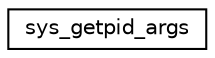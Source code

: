 digraph "Graphical Class Hierarchy"
{
 // LATEX_PDF_SIZE
  edge [fontname="Helvetica",fontsize="10",labelfontname="Helvetica",labelfontsize="10"];
  node [fontname="Helvetica",fontsize="10",shape=record];
  rankdir="LR";
  Node0 [label="sys_getpid_args",height=0.2,width=0.4,color="black", fillcolor="white", style="filled",URL="$structsys__getpid__args.html",tooltip=" "];
}
